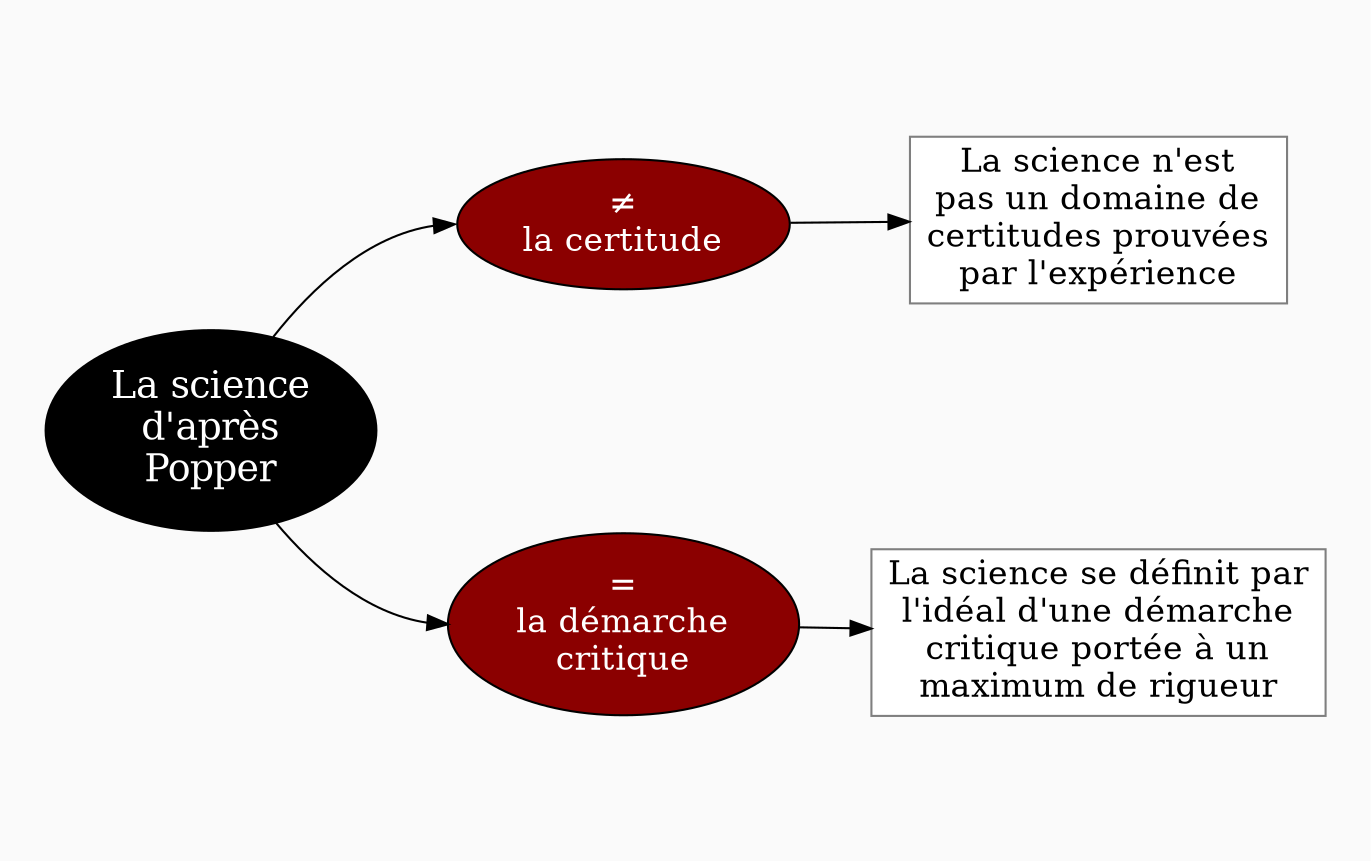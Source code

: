 digraph G {
// Template : diagram
// Usage : cours sur l'épistémologie
// Référence : Popper

rankdir=LR
splines=true
//splines=curved
bgcolor=grey98
pad=0.3
style=filled
edge[minlen=4]
ranksep=0.1
nodesep=0.2 // valeur à changer ?
ratio=0.6

// NIVEAU 1
node[style=filled; fillcolor=12 ; fontcolor=white ; fontsize=18]
// a1[label=""]
a1[label="La science
d'après
Popper"]


// NIVEAU 2
node[style=filled;fillcolor=red4;fontcolor=white; fontsize=16]
// b1[label=""]
a1->{
b1[label="≠
la certitude"]    
b2[label="=
la démarche
critique"]
}[headport=w]

// NIVEAU 3 (sans intermédiaire)
node [shape=box; style=filled;fillcolor=white;fontcolor=black;color=grey50]
// c1[label=""]
b1->c1
c1[label="La science n'est
pas un domaine de
certitudes prouvées
par l'expérience"]
b2->c2
c2[label="La science se définit par
l'idéal d'une démarche
critique portée à un
maximum de rigueur"]

// INTERMEDIAIRE AVANT NIVEAU 3
node[style=filled;fillcolor=grey78;shape=oval]
// [arrowhead=none]
// bc1[label=""]

// NIVEAU 3 (avec intermédiaire)
node[style="filled";fillcolor=white;shape=box;color=grey50]
// c1[label=""]

// NIVEAU 4
node[style="filled, rounded";fillcolor=white;shape=box;color=grey50]
// d1[label=""]


// ETIQUETTES EN ROUGE
node[shape=plaintext;fontcolor=firebrick3;fillcolor=grey98]
// e1[label=< <B>= Titre</B><BR /><BR />Contenu<BR /> >]
// e1[label=""]
// ->e1[minlen=1;style=invis]


// Remarques
node[color=blue;shape=box;style=filled;margin=0.07;fontcolor=black;fontsize=13]
edge[color=blue;arrowhead="none";xlabel="";style=dashed]
// r1[label=""]
// {rank=same;->r1}
// {rank=same;r1->[dir=back]}


}

